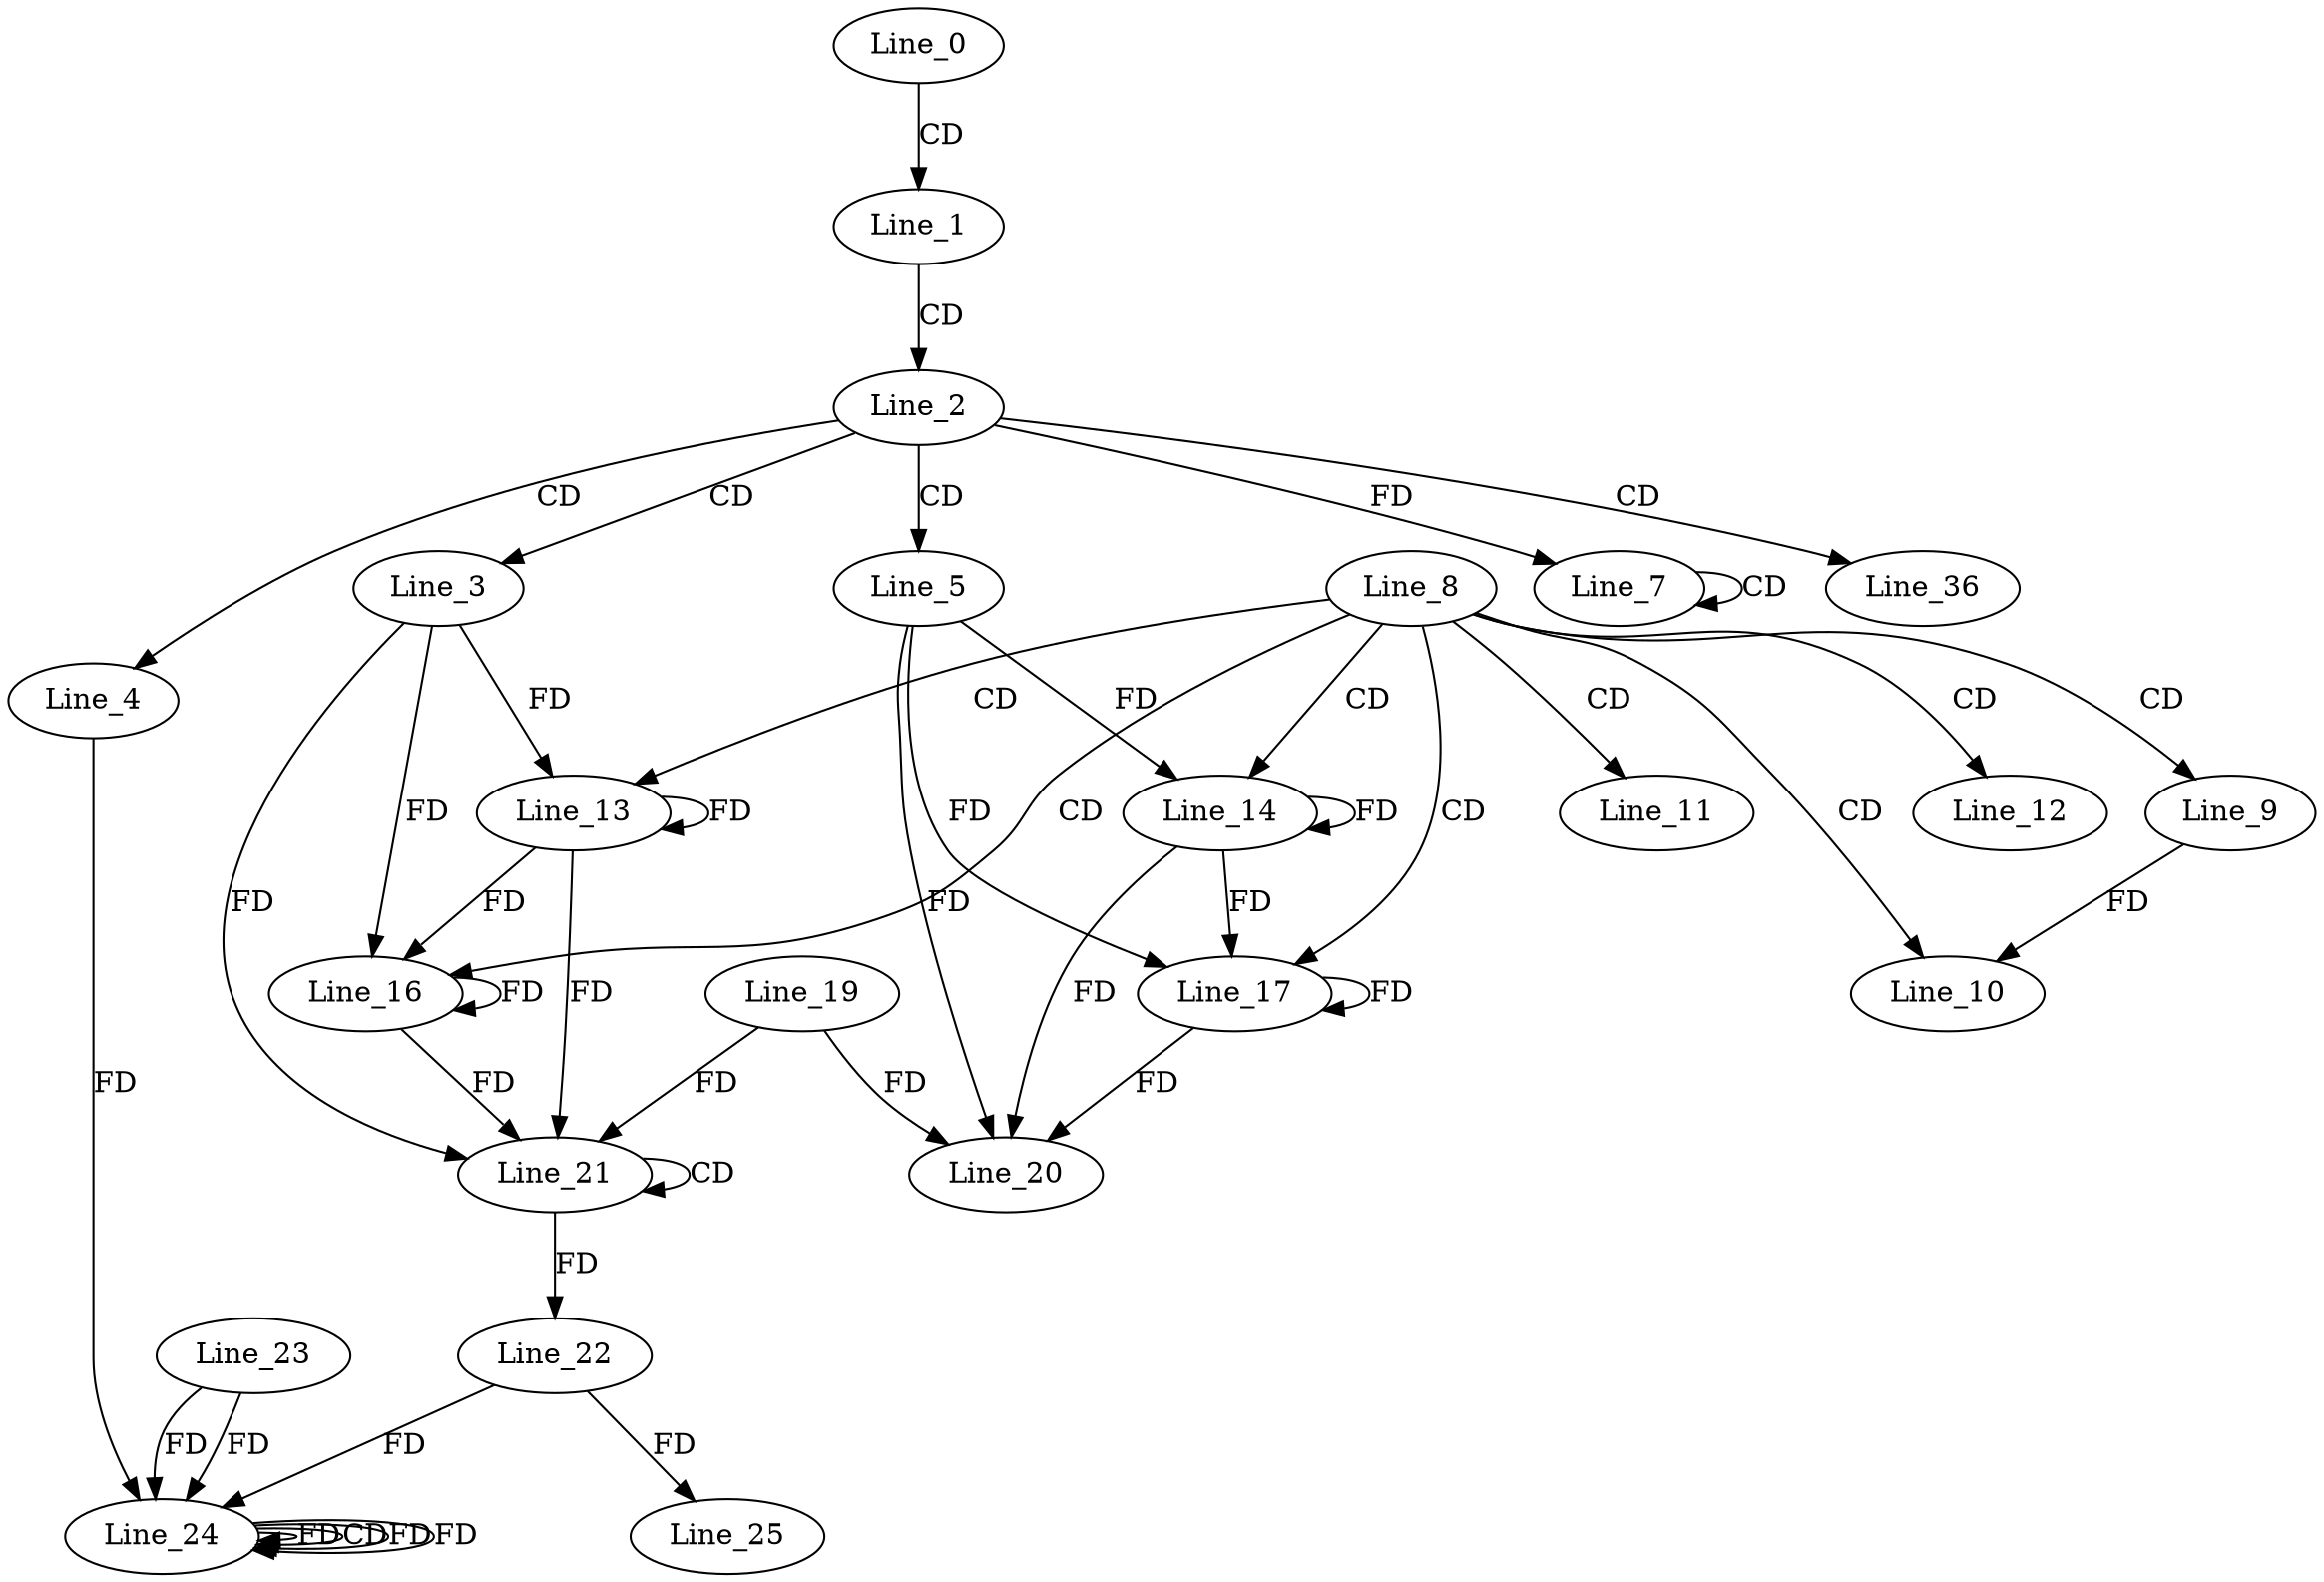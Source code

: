 digraph G {
  Line_0;
  Line_1;
  Line_2;
  Line_3;
  Line_4;
  Line_5;
  Line_7;
  Line_7;
  Line_8;
  Line_9;
  Line_10;
  Line_11;
  Line_12;
  Line_13;
  Line_14;
  Line_16;
  Line_17;
  Line_19;
  Line_20;
  Line_21;
  Line_21;
  Line_22;
  Line_24;
  Line_23;
  Line_24;
  Line_22;
  Line_24;
  Line_24;
  Line_25;
  Line_36;
  Line_0 -> Line_1 [ label="CD" ];
  Line_1 -> Line_2 [ label="CD" ];
  Line_2 -> Line_3 [ label="CD" ];
  Line_2 -> Line_4 [ label="CD" ];
  Line_2 -> Line_5 [ label="CD" ];
  Line_7 -> Line_7 [ label="CD" ];
  Line_2 -> Line_7 [ label="FD" ];
  Line_8 -> Line_9 [ label="CD" ];
  Line_8 -> Line_10 [ label="CD" ];
  Line_9 -> Line_10 [ label="FD" ];
  Line_8 -> Line_11 [ label="CD" ];
  Line_8 -> Line_12 [ label="CD" ];
  Line_8 -> Line_13 [ label="CD" ];
  Line_3 -> Line_13 [ label="FD" ];
  Line_13 -> Line_13 [ label="FD" ];
  Line_8 -> Line_14 [ label="CD" ];
  Line_5 -> Line_14 [ label="FD" ];
  Line_14 -> Line_14 [ label="FD" ];
  Line_8 -> Line_16 [ label="CD" ];
  Line_3 -> Line_16 [ label="FD" ];
  Line_13 -> Line_16 [ label="FD" ];
  Line_16 -> Line_16 [ label="FD" ];
  Line_8 -> Line_17 [ label="CD" ];
  Line_5 -> Line_17 [ label="FD" ];
  Line_14 -> Line_17 [ label="FD" ];
  Line_17 -> Line_17 [ label="FD" ];
  Line_19 -> Line_20 [ label="FD" ];
  Line_5 -> Line_20 [ label="FD" ];
  Line_14 -> Line_20 [ label="FD" ];
  Line_17 -> Line_20 [ label="FD" ];
  Line_21 -> Line_21 [ label="CD" ];
  Line_3 -> Line_21 [ label="FD" ];
  Line_13 -> Line_21 [ label="FD" ];
  Line_16 -> Line_21 [ label="FD" ];
  Line_19 -> Line_21 [ label="FD" ];
  Line_21 -> Line_22 [ label="FD" ];
  Line_24 -> Line_24 [ label="FD" ];
  Line_23 -> Line_24 [ label="FD" ];
  Line_22 -> Line_24 [ label="FD" ];
  Line_24 -> Line_24 [ label="CD" ];
  Line_24 -> Line_24 [ label="FD" ];
  Line_4 -> Line_24 [ label="FD" ];
  Line_24 -> Line_24 [ label="FD" ];
  Line_23 -> Line_24 [ label="FD" ];
  Line_22 -> Line_25 [ label="FD" ];
  Line_2 -> Line_36 [ label="CD" ];
}
